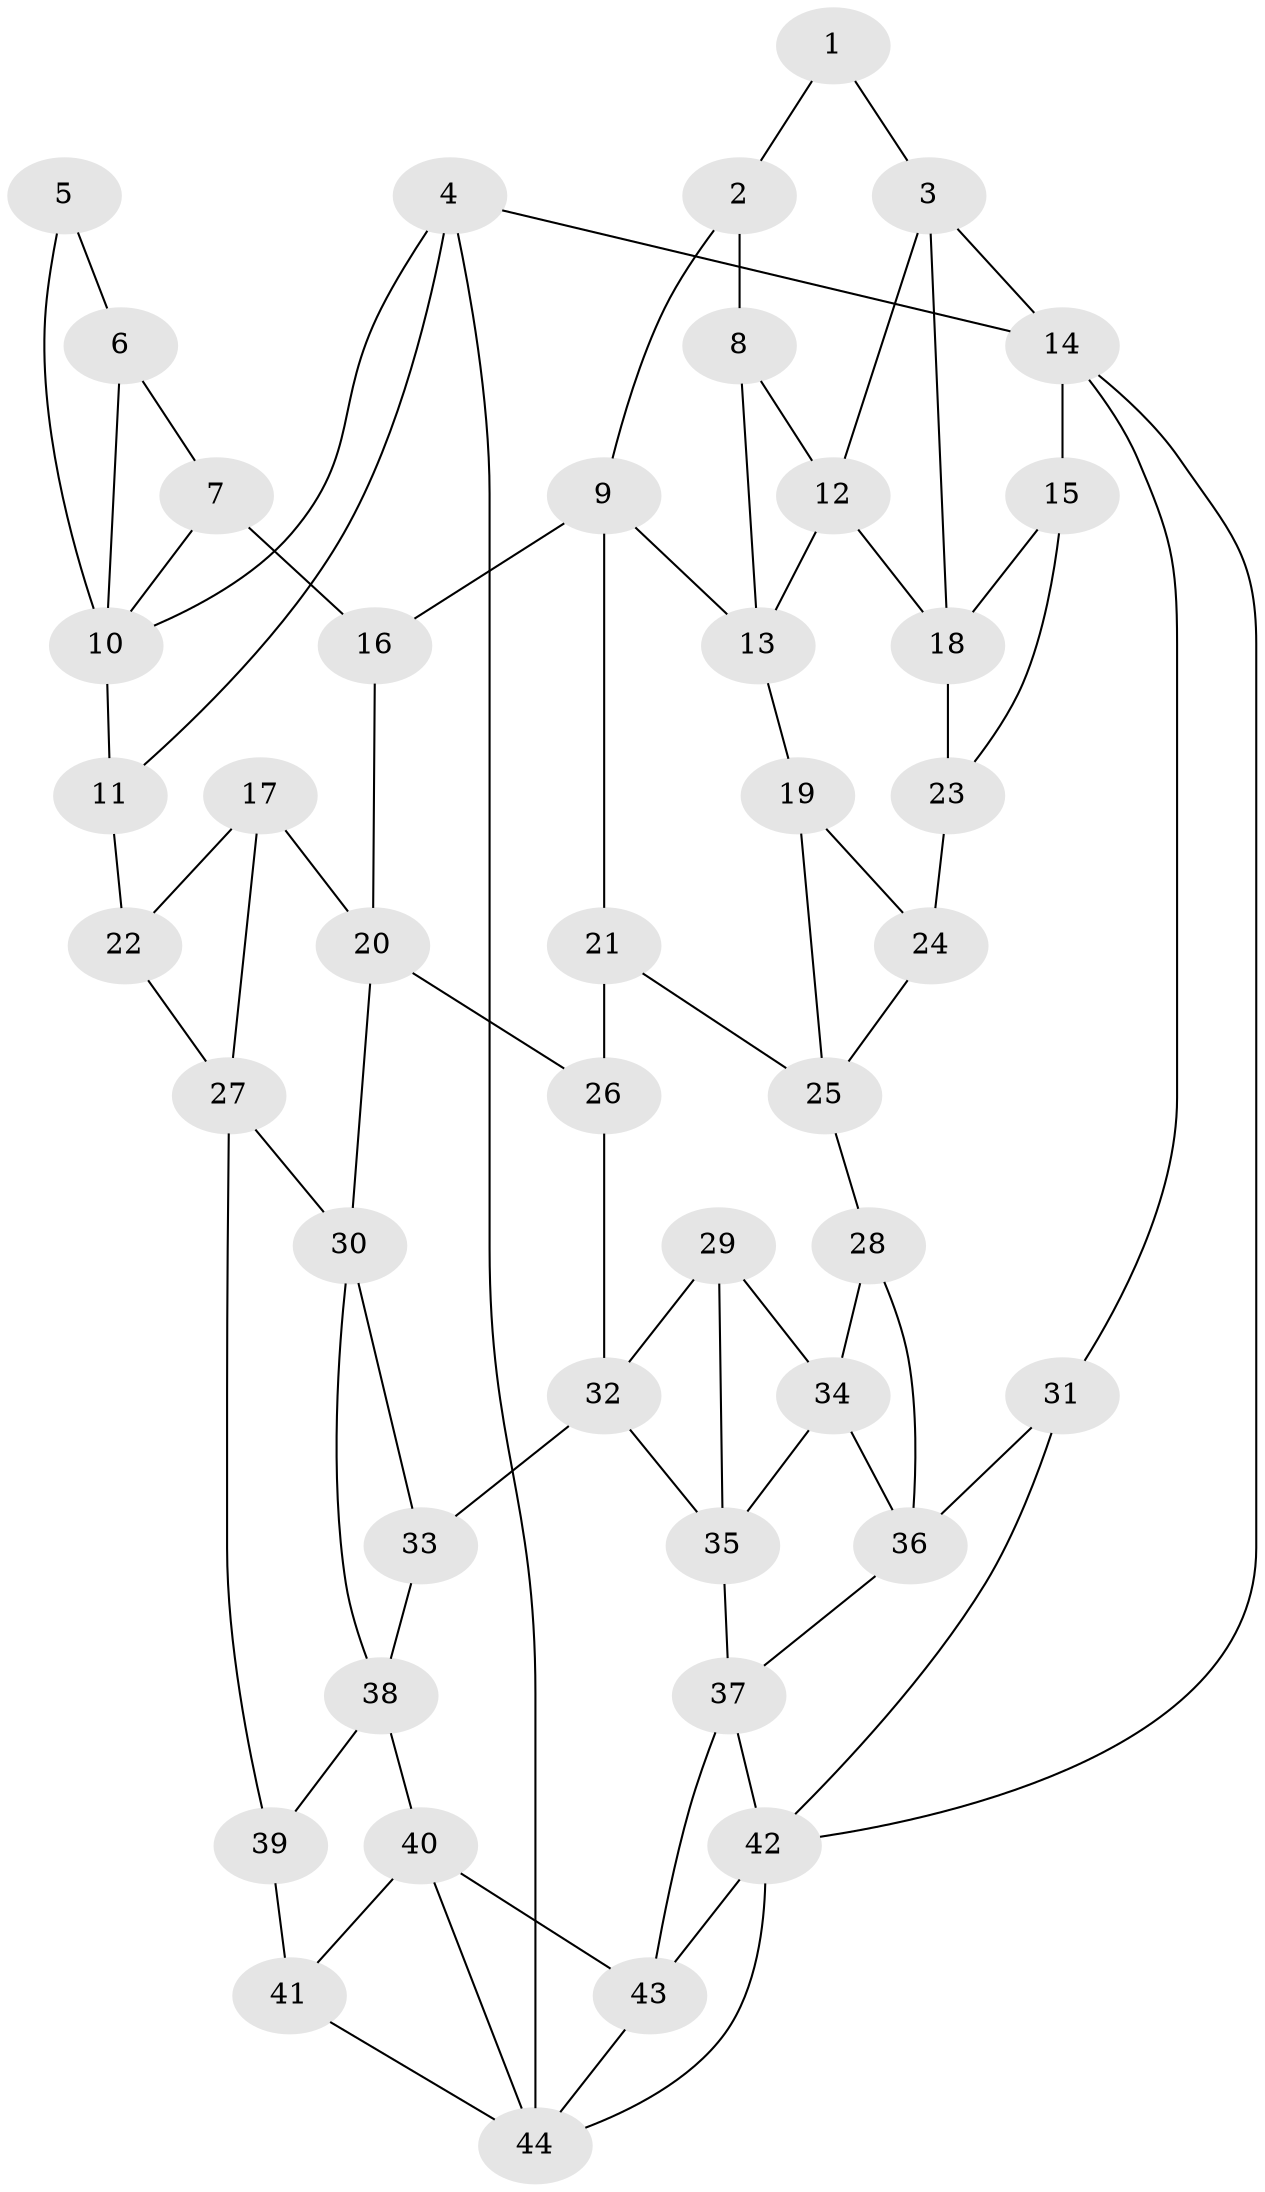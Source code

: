 // original degree distribution, {4: 0.26136363636363635, 5: 0.4772727272727273, 3: 0.022727272727272728, 6: 0.23863636363636365}
// Generated by graph-tools (version 1.1) at 2025/03/03/09/25 03:03:26]
// undirected, 44 vertices, 78 edges
graph export_dot {
graph [start="1"]
  node [color=gray90,style=filled];
  1;
  2;
  3;
  4;
  5;
  6;
  7;
  8;
  9;
  10;
  11;
  12;
  13;
  14;
  15;
  16;
  17;
  18;
  19;
  20;
  21;
  22;
  23;
  24;
  25;
  26;
  27;
  28;
  29;
  30;
  31;
  32;
  33;
  34;
  35;
  36;
  37;
  38;
  39;
  40;
  41;
  42;
  43;
  44;
  1 -- 2 [weight=1.0];
  1 -- 3 [weight=1.0];
  2 -- 8 [weight=1.0];
  2 -- 9 [weight=1.0];
  3 -- 12 [weight=1.0];
  3 -- 14 [weight=1.0];
  3 -- 18 [weight=1.0];
  4 -- 10 [weight=1.0];
  4 -- 11 [weight=1.0];
  4 -- 14 [weight=1.0];
  4 -- 44 [weight=1.0];
  5 -- 6 [weight=1.0];
  5 -- 10 [weight=1.0];
  6 -- 7 [weight=1.0];
  6 -- 10 [weight=2.0];
  7 -- 10 [weight=1.0];
  7 -- 16 [weight=2.0];
  8 -- 12 [weight=1.0];
  8 -- 13 [weight=1.0];
  9 -- 13 [weight=1.0];
  9 -- 16 [weight=1.0];
  9 -- 21 [weight=1.0];
  10 -- 11 [weight=1.0];
  11 -- 22 [weight=2.0];
  12 -- 13 [weight=1.0];
  12 -- 18 [weight=1.0];
  13 -- 19 [weight=1.0];
  14 -- 15 [weight=1.0];
  14 -- 31 [weight=1.0];
  14 -- 42 [weight=1.0];
  15 -- 18 [weight=1.0];
  15 -- 23 [weight=1.0];
  16 -- 20 [weight=1.0];
  17 -- 20 [weight=1.0];
  17 -- 22 [weight=1.0];
  17 -- 27 [weight=1.0];
  18 -- 23 [weight=1.0];
  19 -- 24 [weight=1.0];
  19 -- 25 [weight=1.0];
  20 -- 26 [weight=1.0];
  20 -- 30 [weight=1.0];
  21 -- 25 [weight=1.0];
  21 -- 26 [weight=2.0];
  22 -- 27 [weight=1.0];
  23 -- 24 [weight=2.0];
  24 -- 25 [weight=1.0];
  25 -- 28 [weight=1.0];
  26 -- 32 [weight=1.0];
  27 -- 30 [weight=1.0];
  27 -- 39 [weight=1.0];
  28 -- 34 [weight=1.0];
  28 -- 36 [weight=1.0];
  29 -- 32 [weight=1.0];
  29 -- 34 [weight=1.0];
  29 -- 35 [weight=1.0];
  30 -- 33 [weight=1.0];
  30 -- 38 [weight=1.0];
  31 -- 36 [weight=1.0];
  31 -- 42 [weight=1.0];
  32 -- 33 [weight=1.0];
  32 -- 35 [weight=1.0];
  33 -- 38 [weight=1.0];
  34 -- 35 [weight=1.0];
  34 -- 36 [weight=1.0];
  35 -- 37 [weight=1.0];
  36 -- 37 [weight=1.0];
  37 -- 42 [weight=1.0];
  37 -- 43 [weight=1.0];
  38 -- 39 [weight=1.0];
  38 -- 40 [weight=1.0];
  39 -- 41 [weight=2.0];
  40 -- 41 [weight=1.0];
  40 -- 43 [weight=1.0];
  40 -- 44 [weight=1.0];
  41 -- 44 [weight=1.0];
  42 -- 43 [weight=1.0];
  42 -- 44 [weight=1.0];
  43 -- 44 [weight=1.0];
}
